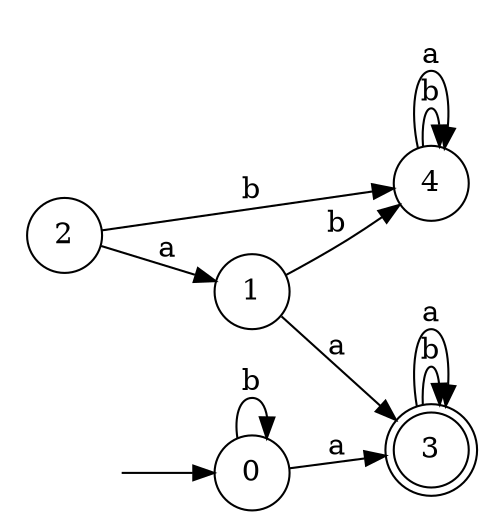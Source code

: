 digraph {
  rankdir=LR;
  0 [label="0", shape = circle];
  0 -> 0 [label="b"];
  0 -> 3 [label="a"];
  1 [label="1", shape = circle];
  1 -> 4 [label="b"];
  1 -> 3 [label="a"];
  2 [label="2", shape = circle];
  2 -> 4 [label="b"];
  2 -> 1 [label="a"];
  3 [label="3", shape = doublecircle];
  3 -> 3 [label="b"];
  3 -> 3 [label="a"];
  4 [label="4", shape = circle];
  4 -> 4 [label="b"];
  4 -> 4 [label="a"];
  5 [label="", shape = plaintext];
  5 -> 0 [label=""];
}
